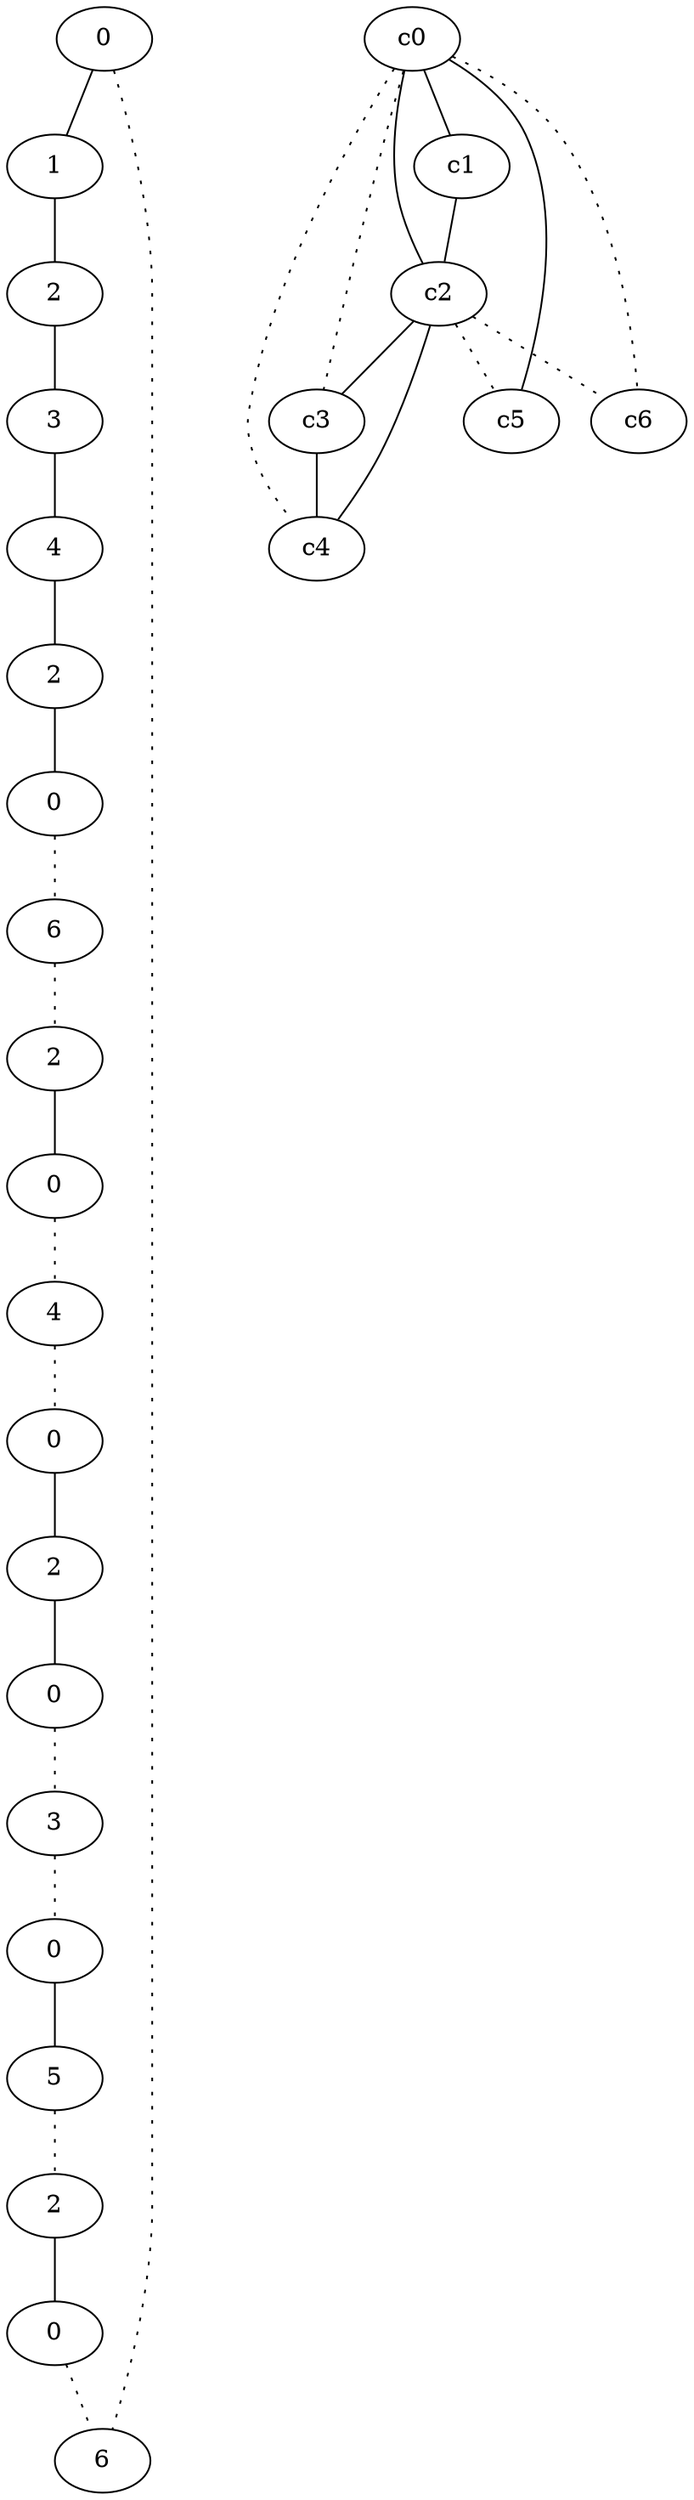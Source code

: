 graph {
a0[label=0];
a1[label=1];
a2[label=2];
a3[label=3];
a4[label=4];
a5[label=2];
a6[label=0];
a7[label=6];
a8[label=2];
a9[label=0];
a10[label=4];
a11[label=0];
a12[label=2];
a13[label=0];
a14[label=3];
a15[label=0];
a16[label=5];
a17[label=2];
a18[label=0];
a19[label=6];
a0 -- a1;
a0 -- a19 [style=dotted];
a1 -- a2;
a2 -- a3;
a3 -- a4;
a4 -- a5;
a5 -- a6;
a6 -- a7 [style=dotted];
a7 -- a8 [style=dotted];
a8 -- a9;
a9 -- a10 [style=dotted];
a10 -- a11 [style=dotted];
a11 -- a12;
a12 -- a13;
a13 -- a14 [style=dotted];
a14 -- a15 [style=dotted];
a15 -- a16;
a16 -- a17 [style=dotted];
a17 -- a18;
a18 -- a19 [style=dotted];
c0 -- c1;
c0 -- c2;
c0 -- c3 [style=dotted];
c0 -- c4 [style=dotted];
c0 -- c5;
c0 -- c6 [style=dotted];
c1 -- c2;
c2 -- c3;
c2 -- c4;
c2 -- c5 [style=dotted];
c2 -- c6 [style=dotted];
c3 -- c4;
}
